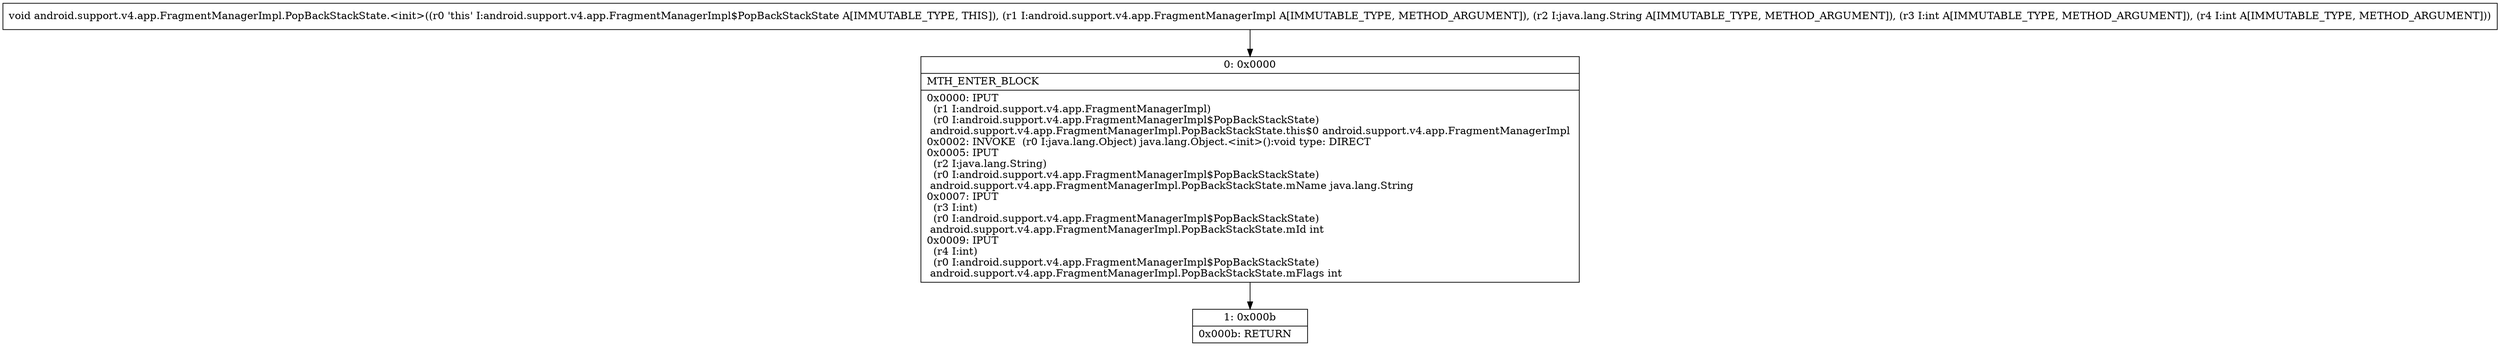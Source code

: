 digraph "CFG forandroid.support.v4.app.FragmentManagerImpl.PopBackStackState.\<init\>(Landroid\/support\/v4\/app\/FragmentManagerImpl;Ljava\/lang\/String;II)V" {
Node_0 [shape=record,label="{0\:\ 0x0000|MTH_ENTER_BLOCK\l|0x0000: IPUT  \l  (r1 I:android.support.v4.app.FragmentManagerImpl)\l  (r0 I:android.support.v4.app.FragmentManagerImpl$PopBackStackState)\l android.support.v4.app.FragmentManagerImpl.PopBackStackState.this$0 android.support.v4.app.FragmentManagerImpl \l0x0002: INVOKE  (r0 I:java.lang.Object) java.lang.Object.\<init\>():void type: DIRECT \l0x0005: IPUT  \l  (r2 I:java.lang.String)\l  (r0 I:android.support.v4.app.FragmentManagerImpl$PopBackStackState)\l android.support.v4.app.FragmentManagerImpl.PopBackStackState.mName java.lang.String \l0x0007: IPUT  \l  (r3 I:int)\l  (r0 I:android.support.v4.app.FragmentManagerImpl$PopBackStackState)\l android.support.v4.app.FragmentManagerImpl.PopBackStackState.mId int \l0x0009: IPUT  \l  (r4 I:int)\l  (r0 I:android.support.v4.app.FragmentManagerImpl$PopBackStackState)\l android.support.v4.app.FragmentManagerImpl.PopBackStackState.mFlags int \l}"];
Node_1 [shape=record,label="{1\:\ 0x000b|0x000b: RETURN   \l}"];
MethodNode[shape=record,label="{void android.support.v4.app.FragmentManagerImpl.PopBackStackState.\<init\>((r0 'this' I:android.support.v4.app.FragmentManagerImpl$PopBackStackState A[IMMUTABLE_TYPE, THIS]), (r1 I:android.support.v4.app.FragmentManagerImpl A[IMMUTABLE_TYPE, METHOD_ARGUMENT]), (r2 I:java.lang.String A[IMMUTABLE_TYPE, METHOD_ARGUMENT]), (r3 I:int A[IMMUTABLE_TYPE, METHOD_ARGUMENT]), (r4 I:int A[IMMUTABLE_TYPE, METHOD_ARGUMENT])) }"];
MethodNode -> Node_0;
Node_0 -> Node_1;
}


